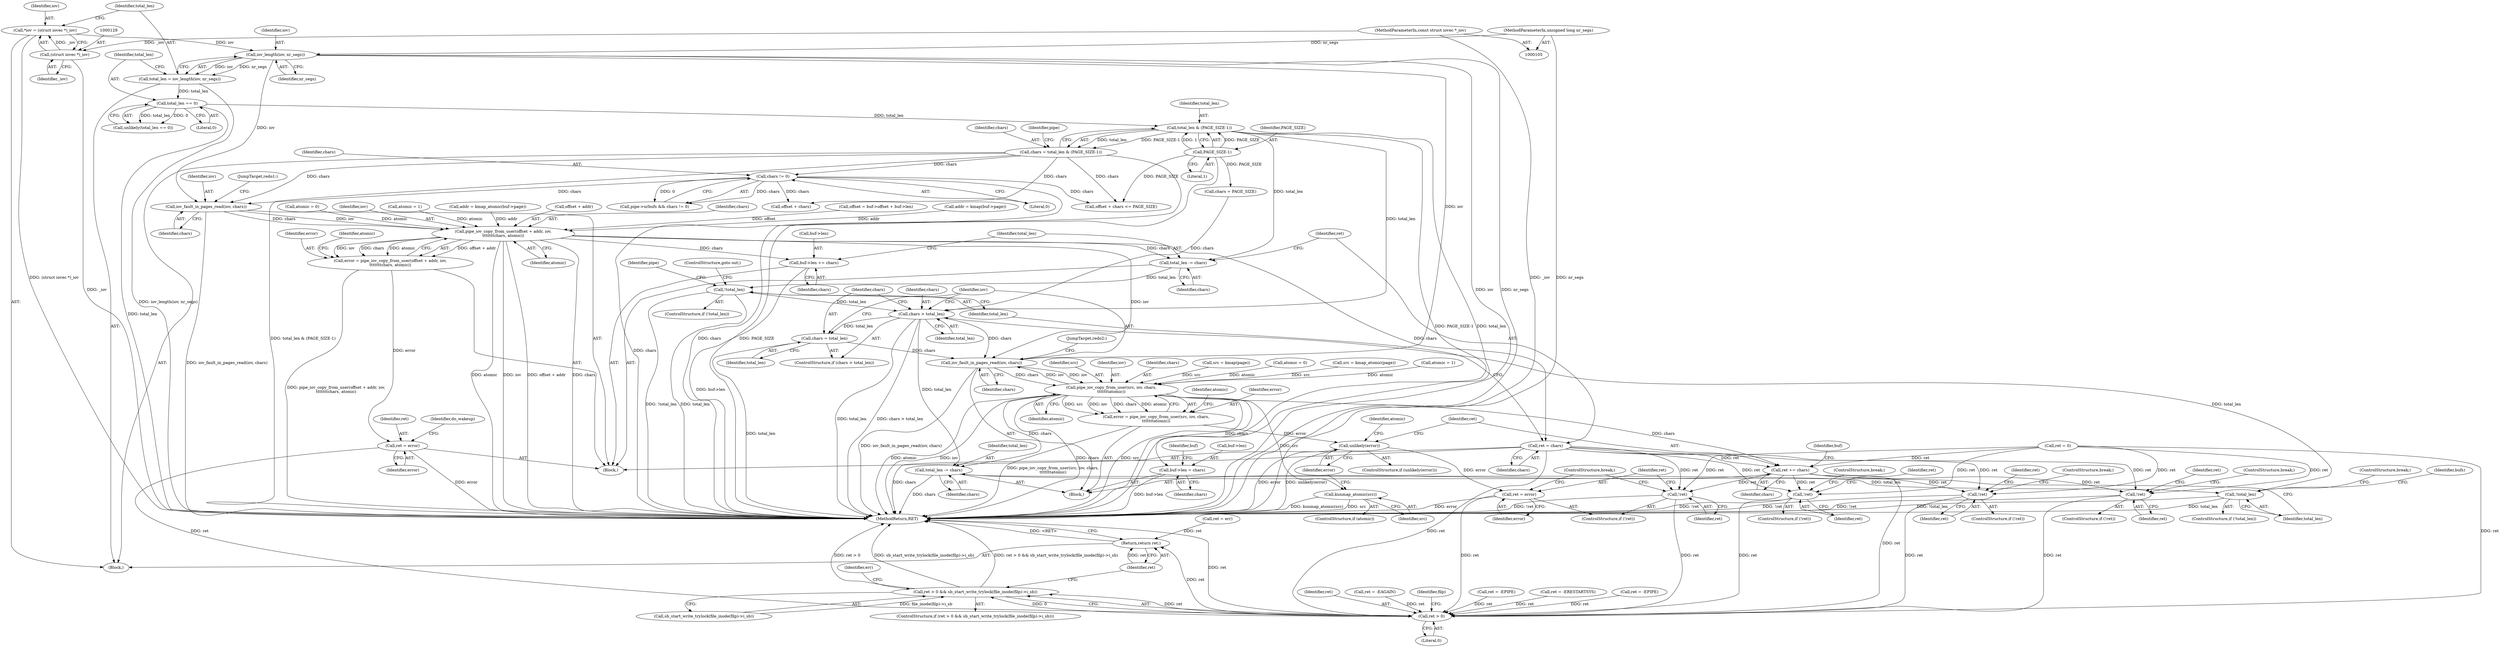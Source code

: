 digraph "0_linux_f0d1bec9d58d4c038d0ac958c9af82be6eb18045_1@API" {
"1000251" [label="(Call,iov_fault_in_pages_read(iov, chars))"];
"1000135" [label="(Call,iov_length(iov, nr_segs))"];
"1000126" [label="(Call,*iov = (struct iovec *)_iov)"];
"1000128" [label="(Call,(struct iovec *)_iov)"];
"1000107" [label="(MethodParameterIn,const struct iovec *_iov)"];
"1000108" [label="(MethodParameterIn,unsigned long nr_segs)"];
"1000168" [label="(Call,chars = total_len & (PAGE_SIZE-1))"];
"1000170" [label="(Call,total_len & (PAGE_SIZE-1))"];
"1000140" [label="(Call,total_len == 0)"];
"1000133" [label="(Call,total_len = iov_length(iov, nr_segs))"];
"1000172" [label="(Call,PAGE_SIZE-1)"];
"1000180" [label="(Call,chars != 0)"];
"1000272" [label="(Call,pipe_iov_copy_from_user(offset + addr, iov,\n\t\t\t\t\t\t\tchars, atomic))"];
"1000270" [label="(Call,error = pipe_iov_copy_from_user(offset + addr, iov,\n\t\t\t\t\t\t\tchars, atomic))"];
"1000288" [label="(Call,ret = error)"];
"1000618" [label="(Call,ret > 0)"];
"1000617" [label="(Call,ret > 0 && sb_start_write_trylock(file_inode(filp)->i_sb))"];
"1000642" [label="(Return,return ret;)"];
"1000305" [label="(Call,buf->len += chars)"];
"1000310" [label="(Call,total_len -= chars)"];
"1000317" [label="(Call,!total_len)"];
"1000415" [label="(Call,chars > total_len)"];
"1000418" [label="(Call,chars = total_len)"];
"1000421" [label="(Call,iov_fault_in_pages_read(iov, chars))"];
"1000438" [label="(Call,pipe_iov_copy_from_user(src, iov, chars,\n\t\t\t\t\t\t\tatomic))"];
"1000436" [label="(Call,error = pipe_iov_copy_from_user(src, iov, chars,\n\t\t\t\t\t\t\tatomic))"];
"1000451" [label="(Call,unlikely(error))"];
"1000464" [label="(Call,ret = error)"];
"1000445" [label="(Call,kunmap_atomic(src))"];
"1000468" [label="(Call,ret += chars)"];
"1000334" [label="(Call,!ret)"];
"1000462" [label="(Call,!ret)"];
"1000545" [label="(Call,!ret)"];
"1000557" [label="(Call,!ret)"];
"1000487" [label="(Call,buf->len = chars)"];
"1000523" [label="(Call,total_len -= chars)"];
"1000527" [label="(Call,!total_len)"];
"1000313" [label="(Call,ret = chars)"];
"1000292" [label="(Identifier,do_wakeup)"];
"1000182" [label="(Literal,0)"];
"1000326" [label="(Identifier,pipe)"];
"1000467" [label="(ControlStructure,break;)"];
"1000445" [label="(Call,kunmap_atomic(src))"];
"1000128" [label="(Call,(struct iovec *)_iov)"];
"1000464" [label="(Call,ret = error)"];
"1000462" [label="(Call,!ret)"];
"1000315" [label="(Identifier,chars)"];
"1000311" [label="(Identifier,total_len)"];
"1000314" [label="(Identifier,ret)"];
"1000257" [label="(Call,addr = kmap_atomic(buf->page))"];
"1000232" [label="(Call,offset + chars)"];
"1000273" [label="(Call,offset + addr)"];
"1000422" [label="(Identifier,iov)"];
"1000137" [label="(Identifier,nr_segs)"];
"1000618" [label="(Call,ret > 0)"];
"1000270" [label="(Call,error = pipe_iov_copy_from_user(offset + addr, iov,\n\t\t\t\t\t\t\tchars, atomic))"];
"1000487" [label="(Call,buf->len = chars)"];
"1000277" [label="(Identifier,chars)"];
"1000141" [label="(Identifier,total_len)"];
"1000468" [label="(Call,ret += chars)"];
"1000271" [label="(Identifier,error)"];
"1000290" [label="(Identifier,error)"];
"1000494" [label="(Identifier,buf)"];
"1000548" [label="(Identifier,ret)"];
"1000441" [label="(Identifier,chars)"];
"1000178" [label="(Identifier,pipe)"];
"1000217" [label="(Call,offset = buf->offset + buf->len)"];
"1000461" [label="(ControlStructure,if (!ret))"];
"1000470" [label="(Identifier,chars)"];
"1000634" [label="(Call,ret = err)"];
"1000306" [label="(Call,buf->len)"];
"1000176" [label="(Call,pipe->nrbufs && chars != 0)"];
"1000463" [label="(Identifier,ret)"];
"1000170" [label="(Call,total_len & (PAGE_SIZE-1))"];
"1000313" [label="(Call,ret = chars)"];
"1000352" [label="(Block,)"];
"1000236" [label="(Block,)"];
"1000126" [label="(Call,*iov = (struct iovec *)_iov)"];
"1000319" [label="(ControlStructure,goto out;)"];
"1000617" [label="(Call,ret > 0 && sb_start_write_trylock(file_inode(filp)->i_sb))"];
"1000473" [label="(Identifier,buf)"];
"1000334" [label="(Call,!ret)"];
"1000335" [label="(Identifier,ret)"];
"1000446" [label="(Identifier,src)"];
"1000252" [label="(Identifier,iov)"];
"1000171" [label="(Identifier,total_len)"];
"1000414" [label="(ControlStructure,if (chars > total_len))"];
"1000527" [label="(Call,!total_len)"];
"1000443" [label="(ControlStructure,if (atomic))"];
"1000251" [label="(Call,iov_fault_in_pages_read(iov, chars))"];
"1000340" [label="(ControlStructure,break;)"];
"1000432" [label="(Call,src = kmap(page))"];
"1000142" [label="(Literal,0)"];
"1000546" [label="(Identifier,ret)"];
"1000457" [label="(Call,atomic = 0)"];
"1000136" [label="(Identifier,iov)"];
"1000309" [label="(Identifier,chars)"];
"1000169" [label="(Identifier,chars)"];
"1000264" [label="(Call,addr = kmap(buf->page))"];
"1000488" [label="(Call,buf->len)"];
"1000452" [label="(Identifier,error)"];
"1000557" [label="(Call,!ret)"];
"1000544" [label="(ControlStructure,if (!ret))"];
"1000168" [label="(Call,chars = total_len & (PAGE_SIZE-1))"];
"1000423" [label="(Identifier,chars)"];
"1000451" [label="(Call,unlikely(error))"];
"1000619" [label="(Identifier,ret)"];
"1000272" [label="(Call,pipe_iov_copy_from_user(offset + addr, iov,\n\t\t\t\t\t\t\tchars, atomic))"];
"1000438" [label="(Call,pipe_iov_copy_from_user(src, iov, chars,\n\t\t\t\t\t\t\tatomic))"];
"1000642" [label="(Return,return ret;)"];
"1000288" [label="(Call,ret = error)"];
"1000547" [label="(Call,ret = -EAGAIN)"];
"1000231" [label="(Call,offset + chars <= PAGE_SIZE)"];
"1000644" [label="(MethodReturn,RET)"];
"1000558" [label="(Identifier,ret)"];
"1000310" [label="(Call,total_len -= chars)"];
"1000624" [label="(Identifier,filp)"];
"1000523" [label="(Call,total_len -= chars)"];
"1000318" [label="(Identifier,total_len)"];
"1000436" [label="(Call,error = pipe_iov_copy_from_user(src, iov, chars,\n\t\t\t\t\t\t\tatomic))"];
"1000444" [label="(Identifier,atomic)"];
"1000437" [label="(Identifier,error)"];
"1000427" [label="(Call,src = kmap_atomic(page))"];
"1000491" [label="(Identifier,chars)"];
"1000130" [label="(Identifier,_iov)"];
"1000629" [label="(Identifier,err)"];
"1000545" [label="(Call,!ret)"];
"1000529" [label="(ControlStructure,break;)"];
"1000110" [label="(Block,)"];
"1000305" [label="(Call,buf->len += chars)"];
"1000337" [label="(Identifier,ret)"];
"1000465" [label="(Identifier,ret)"];
"1000148" [label="(Call,ret = 0)"];
"1000108" [label="(MethodParameterIn,unsigned long nr_segs)"];
"1000289" [label="(Identifier,ret)"];
"1000621" [label="(Call,sb_start_write_trylock(file_inode(filp)->i_sb))"];
"1000300" [label="(Call,atomic = 0)"];
"1000133" [label="(Call,total_len = iov_length(iov, nr_segs))"];
"1000107" [label="(MethodParameterIn,const struct iovec *_iov)"];
"1000560" [label="(Identifier,ret)"];
"1000127" [label="(Identifier,iov)"];
"1000421" [label="(Call,iov_fault_in_pages_read(iov, chars))"];
"1000532" [label="(Identifier,bufs)"];
"1000563" [label="(ControlStructure,break;)"];
"1000253" [label="(Identifier,chars)"];
"1000525" [label="(Identifier,chars)"];
"1000134" [label="(Identifier,total_len)"];
"1000280" [label="(Identifier,atomic)"];
"1000174" [label="(Literal,1)"];
"1000420" [label="(Identifier,total_len)"];
"1000276" [label="(Identifier,iov)"];
"1000524" [label="(Identifier,total_len)"];
"1000417" [label="(Identifier,total_len)"];
"1000317" [label="(Call,!total_len)"];
"1000336" [label="(Call,ret = -EPIPE)"];
"1000384" [label="(Call,atomic = 1)"];
"1000254" [label="(JumpTarget,redo1:)"];
"1000278" [label="(Identifier,atomic)"];
"1000439" [label="(Identifier,src)"];
"1000139" [label="(Call,unlikely(total_len == 0))"];
"1000559" [label="(Call,ret = -ERESTARTSYS)"];
"1000316" [label="(ControlStructure,if (!total_len))"];
"1000526" [label="(ControlStructure,if (!total_len))"];
"1000411" [label="(Call,chars = PAGE_SIZE)"];
"1000643" [label="(Identifier,ret)"];
"1000424" [label="(JumpTarget,redo2:)"];
"1000416" [label="(Identifier,chars)"];
"1000180" [label="(Call,chars != 0)"];
"1000140" [label="(Call,total_len == 0)"];
"1000466" [label="(Identifier,error)"];
"1000418" [label="(Call,chars = total_len)"];
"1000616" [label="(ControlStructure,if (ret > 0 && sb_start_write_trylock(file_inode(filp)->i_sb)))"];
"1000135" [label="(Call,iov_length(iov, nr_segs))"];
"1000312" [label="(Identifier,chars)"];
"1000419" [label="(Identifier,chars)"];
"1000556" [label="(ControlStructure,if (!ret))"];
"1000163" [label="(Call,ret = -EPIPE)"];
"1000551" [label="(ControlStructure,break;)"];
"1000620" [label="(Literal,0)"];
"1000528" [label="(Identifier,total_len)"];
"1000450" [label="(ControlStructure,if (unlikely(error)))"];
"1000440" [label="(Identifier,iov)"];
"1000455" [label="(Identifier,atomic)"];
"1000173" [label="(Identifier,PAGE_SIZE)"];
"1000469" [label="(Identifier,ret)"];
"1000333" [label="(ControlStructure,if (!ret))"];
"1000415" [label="(Call,chars > total_len)"];
"1000172" [label="(Call,PAGE_SIZE-1)"];
"1000442" [label="(Identifier,atomic)"];
"1000239" [label="(Call,atomic = 1)"];
"1000181" [label="(Identifier,chars)"];
"1000251" -> "1000236"  [label="AST: "];
"1000251" -> "1000253"  [label="CFG: "];
"1000252" -> "1000251"  [label="AST: "];
"1000253" -> "1000251"  [label="AST: "];
"1000254" -> "1000251"  [label="CFG: "];
"1000251" -> "1000644"  [label="DDG: iov_fault_in_pages_read(iov, chars)"];
"1000135" -> "1000251"  [label="DDG: iov"];
"1000168" -> "1000251"  [label="DDG: chars"];
"1000180" -> "1000251"  [label="DDG: chars"];
"1000251" -> "1000272"  [label="DDG: iov"];
"1000251" -> "1000272"  [label="DDG: chars"];
"1000135" -> "1000133"  [label="AST: "];
"1000135" -> "1000137"  [label="CFG: "];
"1000136" -> "1000135"  [label="AST: "];
"1000137" -> "1000135"  [label="AST: "];
"1000133" -> "1000135"  [label="CFG: "];
"1000135" -> "1000644"  [label="DDG: iov"];
"1000135" -> "1000644"  [label="DDG: nr_segs"];
"1000135" -> "1000133"  [label="DDG: iov"];
"1000135" -> "1000133"  [label="DDG: nr_segs"];
"1000126" -> "1000135"  [label="DDG: iov"];
"1000108" -> "1000135"  [label="DDG: nr_segs"];
"1000135" -> "1000421"  [label="DDG: iov"];
"1000126" -> "1000110"  [label="AST: "];
"1000126" -> "1000128"  [label="CFG: "];
"1000127" -> "1000126"  [label="AST: "];
"1000128" -> "1000126"  [label="AST: "];
"1000134" -> "1000126"  [label="CFG: "];
"1000126" -> "1000644"  [label="DDG: (struct iovec *)_iov"];
"1000128" -> "1000126"  [label="DDG: _iov"];
"1000128" -> "1000130"  [label="CFG: "];
"1000129" -> "1000128"  [label="AST: "];
"1000130" -> "1000128"  [label="AST: "];
"1000128" -> "1000644"  [label="DDG: _iov"];
"1000107" -> "1000128"  [label="DDG: _iov"];
"1000107" -> "1000105"  [label="AST: "];
"1000107" -> "1000644"  [label="DDG: _iov"];
"1000108" -> "1000105"  [label="AST: "];
"1000108" -> "1000644"  [label="DDG: nr_segs"];
"1000168" -> "1000110"  [label="AST: "];
"1000168" -> "1000170"  [label="CFG: "];
"1000169" -> "1000168"  [label="AST: "];
"1000170" -> "1000168"  [label="AST: "];
"1000178" -> "1000168"  [label="CFG: "];
"1000168" -> "1000644"  [label="DDG: chars"];
"1000168" -> "1000644"  [label="DDG: total_len & (PAGE_SIZE-1)"];
"1000170" -> "1000168"  [label="DDG: total_len"];
"1000170" -> "1000168"  [label="DDG: PAGE_SIZE-1"];
"1000168" -> "1000180"  [label="DDG: chars"];
"1000168" -> "1000231"  [label="DDG: chars"];
"1000168" -> "1000232"  [label="DDG: chars"];
"1000170" -> "1000172"  [label="CFG: "];
"1000171" -> "1000170"  [label="AST: "];
"1000172" -> "1000170"  [label="AST: "];
"1000170" -> "1000644"  [label="DDG: PAGE_SIZE-1"];
"1000170" -> "1000644"  [label="DDG: total_len"];
"1000140" -> "1000170"  [label="DDG: total_len"];
"1000172" -> "1000170"  [label="DDG: PAGE_SIZE"];
"1000172" -> "1000170"  [label="DDG: 1"];
"1000170" -> "1000310"  [label="DDG: total_len"];
"1000170" -> "1000415"  [label="DDG: total_len"];
"1000140" -> "1000139"  [label="AST: "];
"1000140" -> "1000142"  [label="CFG: "];
"1000141" -> "1000140"  [label="AST: "];
"1000142" -> "1000140"  [label="AST: "];
"1000139" -> "1000140"  [label="CFG: "];
"1000140" -> "1000644"  [label="DDG: total_len"];
"1000140" -> "1000139"  [label="DDG: total_len"];
"1000140" -> "1000139"  [label="DDG: 0"];
"1000133" -> "1000140"  [label="DDG: total_len"];
"1000133" -> "1000110"  [label="AST: "];
"1000134" -> "1000133"  [label="AST: "];
"1000141" -> "1000133"  [label="CFG: "];
"1000133" -> "1000644"  [label="DDG: iov_length(iov, nr_segs)"];
"1000172" -> "1000174"  [label="CFG: "];
"1000173" -> "1000172"  [label="AST: "];
"1000174" -> "1000172"  [label="AST: "];
"1000172" -> "1000644"  [label="DDG: PAGE_SIZE"];
"1000172" -> "1000231"  [label="DDG: PAGE_SIZE"];
"1000172" -> "1000411"  [label="DDG: PAGE_SIZE"];
"1000180" -> "1000176"  [label="AST: "];
"1000180" -> "1000182"  [label="CFG: "];
"1000181" -> "1000180"  [label="AST: "];
"1000182" -> "1000180"  [label="AST: "];
"1000176" -> "1000180"  [label="CFG: "];
"1000180" -> "1000644"  [label="DDG: chars"];
"1000180" -> "1000176"  [label="DDG: chars"];
"1000180" -> "1000176"  [label="DDG: 0"];
"1000180" -> "1000231"  [label="DDG: chars"];
"1000180" -> "1000232"  [label="DDG: chars"];
"1000272" -> "1000270"  [label="AST: "];
"1000272" -> "1000278"  [label="CFG: "];
"1000273" -> "1000272"  [label="AST: "];
"1000276" -> "1000272"  [label="AST: "];
"1000277" -> "1000272"  [label="AST: "];
"1000278" -> "1000272"  [label="AST: "];
"1000270" -> "1000272"  [label="CFG: "];
"1000272" -> "1000644"  [label="DDG: atomic"];
"1000272" -> "1000644"  [label="DDG: iov"];
"1000272" -> "1000644"  [label="DDG: offset + addr"];
"1000272" -> "1000644"  [label="DDG: chars"];
"1000272" -> "1000270"  [label="DDG: offset + addr"];
"1000272" -> "1000270"  [label="DDG: iov"];
"1000272" -> "1000270"  [label="DDG: chars"];
"1000272" -> "1000270"  [label="DDG: atomic"];
"1000217" -> "1000272"  [label="DDG: offset"];
"1000264" -> "1000272"  [label="DDG: addr"];
"1000257" -> "1000272"  [label="DDG: addr"];
"1000239" -> "1000272"  [label="DDG: atomic"];
"1000300" -> "1000272"  [label="DDG: atomic"];
"1000272" -> "1000305"  [label="DDG: chars"];
"1000272" -> "1000310"  [label="DDG: chars"];
"1000272" -> "1000313"  [label="DDG: chars"];
"1000272" -> "1000421"  [label="DDG: iov"];
"1000270" -> "1000236"  [label="AST: "];
"1000271" -> "1000270"  [label="AST: "];
"1000280" -> "1000270"  [label="CFG: "];
"1000270" -> "1000644"  [label="DDG: pipe_iov_copy_from_user(offset + addr, iov,\n\t\t\t\t\t\t\tchars, atomic)"];
"1000270" -> "1000288"  [label="DDG: error"];
"1000288" -> "1000236"  [label="AST: "];
"1000288" -> "1000290"  [label="CFG: "];
"1000289" -> "1000288"  [label="AST: "];
"1000290" -> "1000288"  [label="AST: "];
"1000292" -> "1000288"  [label="CFG: "];
"1000288" -> "1000644"  [label="DDG: error"];
"1000288" -> "1000618"  [label="DDG: ret"];
"1000618" -> "1000617"  [label="AST: "];
"1000618" -> "1000620"  [label="CFG: "];
"1000619" -> "1000618"  [label="AST: "];
"1000620" -> "1000618"  [label="AST: "];
"1000624" -> "1000618"  [label="CFG: "];
"1000617" -> "1000618"  [label="CFG: "];
"1000618" -> "1000644"  [label="DDG: ret"];
"1000618" -> "1000617"  [label="DDG: ret"];
"1000618" -> "1000617"  [label="DDG: 0"];
"1000559" -> "1000618"  [label="DDG: ret"];
"1000464" -> "1000618"  [label="DDG: ret"];
"1000313" -> "1000618"  [label="DDG: ret"];
"1000163" -> "1000618"  [label="DDG: ret"];
"1000547" -> "1000618"  [label="DDG: ret"];
"1000545" -> "1000618"  [label="DDG: ret"];
"1000462" -> "1000618"  [label="DDG: ret"];
"1000468" -> "1000618"  [label="DDG: ret"];
"1000148" -> "1000618"  [label="DDG: ret"];
"1000557" -> "1000618"  [label="DDG: ret"];
"1000336" -> "1000618"  [label="DDG: ret"];
"1000334" -> "1000618"  [label="DDG: ret"];
"1000618" -> "1000642"  [label="DDG: ret"];
"1000617" -> "1000616"  [label="AST: "];
"1000617" -> "1000621"  [label="CFG: "];
"1000621" -> "1000617"  [label="AST: "];
"1000629" -> "1000617"  [label="CFG: "];
"1000643" -> "1000617"  [label="CFG: "];
"1000617" -> "1000644"  [label="DDG: ret > 0"];
"1000617" -> "1000644"  [label="DDG: ret > 0 && sb_start_write_trylock(file_inode(filp)->i_sb)"];
"1000617" -> "1000644"  [label="DDG: sb_start_write_trylock(file_inode(filp)->i_sb)"];
"1000621" -> "1000617"  [label="DDG: file_inode(filp)->i_sb"];
"1000642" -> "1000110"  [label="AST: "];
"1000642" -> "1000643"  [label="CFG: "];
"1000643" -> "1000642"  [label="AST: "];
"1000644" -> "1000642"  [label="CFG: "];
"1000642" -> "1000644"  [label="DDG: <RET>"];
"1000643" -> "1000642"  [label="DDG: ret"];
"1000634" -> "1000642"  [label="DDG: ret"];
"1000305" -> "1000236"  [label="AST: "];
"1000305" -> "1000309"  [label="CFG: "];
"1000306" -> "1000305"  [label="AST: "];
"1000309" -> "1000305"  [label="AST: "];
"1000311" -> "1000305"  [label="CFG: "];
"1000305" -> "1000644"  [label="DDG: buf->len"];
"1000310" -> "1000236"  [label="AST: "];
"1000310" -> "1000312"  [label="CFG: "];
"1000311" -> "1000310"  [label="AST: "];
"1000312" -> "1000310"  [label="AST: "];
"1000314" -> "1000310"  [label="CFG: "];
"1000310" -> "1000317"  [label="DDG: total_len"];
"1000317" -> "1000316"  [label="AST: "];
"1000317" -> "1000318"  [label="CFG: "];
"1000318" -> "1000317"  [label="AST: "];
"1000319" -> "1000317"  [label="CFG: "];
"1000326" -> "1000317"  [label="CFG: "];
"1000317" -> "1000644"  [label="DDG: total_len"];
"1000317" -> "1000644"  [label="DDG: !total_len"];
"1000317" -> "1000415"  [label="DDG: total_len"];
"1000415" -> "1000414"  [label="AST: "];
"1000415" -> "1000417"  [label="CFG: "];
"1000416" -> "1000415"  [label="AST: "];
"1000417" -> "1000415"  [label="AST: "];
"1000419" -> "1000415"  [label="CFG: "];
"1000422" -> "1000415"  [label="CFG: "];
"1000415" -> "1000644"  [label="DDG: chars > total_len"];
"1000415" -> "1000644"  [label="DDG: total_len"];
"1000411" -> "1000415"  [label="DDG: chars"];
"1000527" -> "1000415"  [label="DDG: total_len"];
"1000415" -> "1000418"  [label="DDG: total_len"];
"1000415" -> "1000421"  [label="DDG: chars"];
"1000415" -> "1000523"  [label="DDG: total_len"];
"1000418" -> "1000414"  [label="AST: "];
"1000418" -> "1000420"  [label="CFG: "];
"1000419" -> "1000418"  [label="AST: "];
"1000420" -> "1000418"  [label="AST: "];
"1000422" -> "1000418"  [label="CFG: "];
"1000418" -> "1000644"  [label="DDG: total_len"];
"1000418" -> "1000421"  [label="DDG: chars"];
"1000421" -> "1000352"  [label="AST: "];
"1000421" -> "1000423"  [label="CFG: "];
"1000422" -> "1000421"  [label="AST: "];
"1000423" -> "1000421"  [label="AST: "];
"1000424" -> "1000421"  [label="CFG: "];
"1000421" -> "1000644"  [label="DDG: iov_fault_in_pages_read(iov, chars)"];
"1000438" -> "1000421"  [label="DDG: iov"];
"1000421" -> "1000438"  [label="DDG: iov"];
"1000421" -> "1000438"  [label="DDG: chars"];
"1000438" -> "1000436"  [label="AST: "];
"1000438" -> "1000442"  [label="CFG: "];
"1000439" -> "1000438"  [label="AST: "];
"1000440" -> "1000438"  [label="AST: "];
"1000441" -> "1000438"  [label="AST: "];
"1000442" -> "1000438"  [label="AST: "];
"1000436" -> "1000438"  [label="CFG: "];
"1000438" -> "1000644"  [label="DDG: atomic"];
"1000438" -> "1000644"  [label="DDG: iov"];
"1000438" -> "1000644"  [label="DDG: chars"];
"1000438" -> "1000644"  [label="DDG: src"];
"1000438" -> "1000436"  [label="DDG: src"];
"1000438" -> "1000436"  [label="DDG: iov"];
"1000438" -> "1000436"  [label="DDG: chars"];
"1000438" -> "1000436"  [label="DDG: atomic"];
"1000427" -> "1000438"  [label="DDG: src"];
"1000432" -> "1000438"  [label="DDG: src"];
"1000457" -> "1000438"  [label="DDG: atomic"];
"1000384" -> "1000438"  [label="DDG: atomic"];
"1000438" -> "1000445"  [label="DDG: src"];
"1000438" -> "1000468"  [label="DDG: chars"];
"1000438" -> "1000487"  [label="DDG: chars"];
"1000438" -> "1000523"  [label="DDG: chars"];
"1000436" -> "1000352"  [label="AST: "];
"1000437" -> "1000436"  [label="AST: "];
"1000444" -> "1000436"  [label="CFG: "];
"1000436" -> "1000644"  [label="DDG: pipe_iov_copy_from_user(src, iov, chars,\n\t\t\t\t\t\t\tatomic)"];
"1000436" -> "1000451"  [label="DDG: error"];
"1000451" -> "1000450"  [label="AST: "];
"1000451" -> "1000452"  [label="CFG: "];
"1000452" -> "1000451"  [label="AST: "];
"1000455" -> "1000451"  [label="CFG: "];
"1000469" -> "1000451"  [label="CFG: "];
"1000451" -> "1000644"  [label="DDG: error"];
"1000451" -> "1000644"  [label="DDG: unlikely(error)"];
"1000451" -> "1000464"  [label="DDG: error"];
"1000464" -> "1000461"  [label="AST: "];
"1000464" -> "1000466"  [label="CFG: "];
"1000465" -> "1000464"  [label="AST: "];
"1000466" -> "1000464"  [label="AST: "];
"1000467" -> "1000464"  [label="CFG: "];
"1000464" -> "1000644"  [label="DDG: error"];
"1000445" -> "1000443"  [label="AST: "];
"1000445" -> "1000446"  [label="CFG: "];
"1000446" -> "1000445"  [label="AST: "];
"1000452" -> "1000445"  [label="CFG: "];
"1000445" -> "1000644"  [label="DDG: src"];
"1000445" -> "1000644"  [label="DDG: kunmap_atomic(src)"];
"1000468" -> "1000352"  [label="AST: "];
"1000468" -> "1000470"  [label="CFG: "];
"1000469" -> "1000468"  [label="AST: "];
"1000470" -> "1000468"  [label="AST: "];
"1000473" -> "1000468"  [label="CFG: "];
"1000468" -> "1000334"  [label="DDG: ret"];
"1000468" -> "1000462"  [label="DDG: ret"];
"1000313" -> "1000468"  [label="DDG: ret"];
"1000148" -> "1000468"  [label="DDG: ret"];
"1000468" -> "1000545"  [label="DDG: ret"];
"1000468" -> "1000557"  [label="DDG: ret"];
"1000334" -> "1000333"  [label="AST: "];
"1000334" -> "1000335"  [label="CFG: "];
"1000335" -> "1000334"  [label="AST: "];
"1000337" -> "1000334"  [label="CFG: "];
"1000340" -> "1000334"  [label="CFG: "];
"1000334" -> "1000644"  [label="DDG: !ret"];
"1000313" -> "1000334"  [label="DDG: ret"];
"1000148" -> "1000334"  [label="DDG: ret"];
"1000462" -> "1000461"  [label="AST: "];
"1000462" -> "1000463"  [label="CFG: "];
"1000463" -> "1000462"  [label="AST: "];
"1000465" -> "1000462"  [label="CFG: "];
"1000467" -> "1000462"  [label="CFG: "];
"1000462" -> "1000644"  [label="DDG: !ret"];
"1000313" -> "1000462"  [label="DDG: ret"];
"1000148" -> "1000462"  [label="DDG: ret"];
"1000545" -> "1000544"  [label="AST: "];
"1000545" -> "1000546"  [label="CFG: "];
"1000546" -> "1000545"  [label="AST: "];
"1000548" -> "1000545"  [label="CFG: "];
"1000551" -> "1000545"  [label="CFG: "];
"1000545" -> "1000644"  [label="DDG: !ret"];
"1000313" -> "1000545"  [label="DDG: ret"];
"1000148" -> "1000545"  [label="DDG: ret"];
"1000557" -> "1000556"  [label="AST: "];
"1000557" -> "1000558"  [label="CFG: "];
"1000558" -> "1000557"  [label="AST: "];
"1000560" -> "1000557"  [label="CFG: "];
"1000563" -> "1000557"  [label="CFG: "];
"1000557" -> "1000644"  [label="DDG: !ret"];
"1000313" -> "1000557"  [label="DDG: ret"];
"1000148" -> "1000557"  [label="DDG: ret"];
"1000487" -> "1000352"  [label="AST: "];
"1000487" -> "1000491"  [label="CFG: "];
"1000488" -> "1000487"  [label="AST: "];
"1000491" -> "1000487"  [label="AST: "];
"1000494" -> "1000487"  [label="CFG: "];
"1000487" -> "1000644"  [label="DDG: buf->len"];
"1000523" -> "1000352"  [label="AST: "];
"1000523" -> "1000525"  [label="CFG: "];
"1000524" -> "1000523"  [label="AST: "];
"1000525" -> "1000523"  [label="AST: "];
"1000528" -> "1000523"  [label="CFG: "];
"1000523" -> "1000644"  [label="DDG: chars"];
"1000523" -> "1000527"  [label="DDG: total_len"];
"1000527" -> "1000526"  [label="AST: "];
"1000527" -> "1000528"  [label="CFG: "];
"1000528" -> "1000527"  [label="AST: "];
"1000529" -> "1000527"  [label="CFG: "];
"1000532" -> "1000527"  [label="CFG: "];
"1000527" -> "1000644"  [label="DDG: total_len"];
"1000527" -> "1000644"  [label="DDG: !total_len"];
"1000313" -> "1000236"  [label="AST: "];
"1000313" -> "1000315"  [label="CFG: "];
"1000314" -> "1000313"  [label="AST: "];
"1000315" -> "1000313"  [label="AST: "];
"1000318" -> "1000313"  [label="CFG: "];
"1000313" -> "1000644"  [label="DDG: chars"];
}
